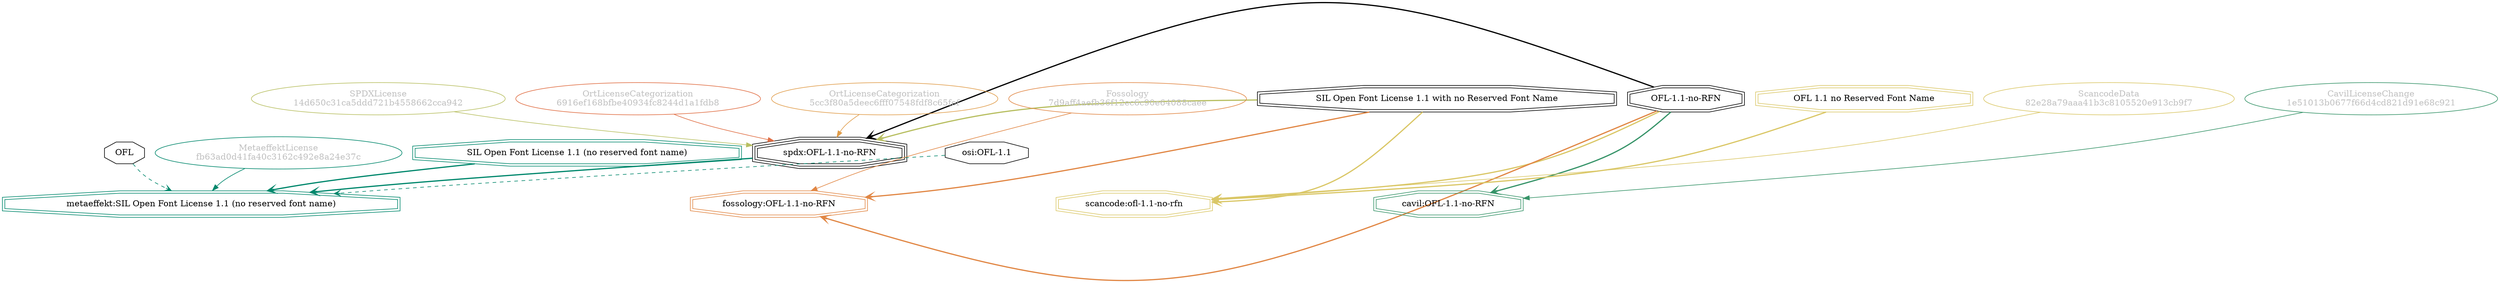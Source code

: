 strict digraph {
    node [shape=box];
    graph [splines=curved];
    3282 [label="SPDXLicense\n14d650c31ca5ddd721b4558662cca942"
         ,fontcolor=gray
         ,color="#b8bf62"
         ,fillcolor="beige;1"
         ,shape=ellipse];
    3283 [label="spdx:OFL-1.1-no-RFN"
         ,shape=tripleoctagon];
    3284 [label="OFL-1.1-no-RFN"
         ,shape=doubleoctagon];
    3285 [label="SIL Open Font License 1.1 with no Reserved Font Name"
         ,shape=doubleoctagon];
    5218 [label="osi:OFL-1.1"
         ,shape=octagon];
    8235 [label=OFL,shape=octagon];
    21146 [label="ScancodeData\n82e28a79aaa41b3c8105520e913cb9f7"
          ,fontcolor=gray
          ,color="#dac767"
          ,fillcolor="beige;1"
          ,shape=ellipse];
    21147 [label="scancode:ofl-1.1-no-rfn"
          ,color="#dac767"
          ,shape=doubleoctagon];
    21148 [label="OFL 1.1 no Reserved Font Name"
          ,color="#dac767"
          ,shape=doubleoctagon];
    28147 [label="Fossology\n7d9aff4aefb36f12ec6c90e64088caee"
          ,fontcolor=gray
          ,color="#e18745"
          ,fillcolor="beige;1"
          ,shape=ellipse];
    28148 [label="fossology:OFL-1.1-no-RFN"
          ,color="#e18745"
          ,shape=doubleoctagon];
    35124 [label="OrtLicenseCategorization\n6916ef168bfbe40934fc8244d1a1fdb8"
          ,fontcolor=gray
          ,color="#e06f45"
          ,fillcolor="beige;1"
          ,shape=ellipse];
    36229 [label="OrtLicenseCategorization\n5cc3f80a5deec6fff07548fdf8c65fef"
          ,fontcolor=gray
          ,color="#e09d4b"
          ,fillcolor="beige;1"
          ,shape=ellipse];
    37307 [label="CavilLicenseChange\n1e51013b0677f66d4cd821d91e68c921"
          ,fontcolor=gray
          ,color="#379469"
          ,fillcolor="beige;1"
          ,shape=ellipse];
    37308 [label="cavil:OFL-1.1-no-RFN"
          ,color="#379469"
          ,shape=doubleoctagon];
    48489 [label="MetaeffektLicense\nfb63ad0d41fa40c3162c492e8a24e37c"
          ,fontcolor=gray
          ,color="#00876c"
          ,fillcolor="beige;1"
          ,shape=ellipse];
    48490 [label="metaeffekt:SIL Open Font License 1.1 (no reserved font name)"
          ,color="#00876c"
          ,shape=doubleoctagon];
    48491 [label="SIL Open Font License 1.1 (no reserved font name)"
          ,color="#00876c"
          ,shape=doubleoctagon];
    3282 -> 3283 [weight=0.5
                 ,color="#b8bf62"];
    3283 -> 48490 [style=bold
                  ,arrowhead=vee
                  ,weight=0.7
                  ,color="#00876c"];
    3284 -> 3283 [style=bold
                 ,arrowhead=vee
                 ,weight=0.7];
    3284 -> 21147 [style=bold
                  ,arrowhead=vee
                  ,weight=0.7
                  ,color="#dac767"];
    3284 -> 28148 [style=bold
                  ,arrowhead=vee
                  ,weight=0.7
                  ,color="#e18745"];
    3284 -> 37308 [style=bold
                  ,arrowhead=vee
                  ,weight=0.7
                  ,color="#379469"];
    3284 -> 37308 [style=bold
                  ,arrowhead=vee
                  ,weight=0.7
                  ,color="#379469"];
    3285 -> 3283 [style=bold
                 ,arrowhead=vee
                 ,weight=0.7
                 ,color="#b8bf62"];
    3285 -> 21147 [style=bold
                  ,arrowhead=vee
                  ,weight=0.7
                  ,color="#dac767"];
    3285 -> 28148 [style=bold
                  ,arrowhead=vee
                  ,weight=0.7
                  ,color="#e18745"];
    5218 -> 48490 [style=dashed
                  ,arrowhead=vee
                  ,weight=0.5
                  ,color="#00876c"];
    8235 -> 48490 [style=dashed
                  ,arrowhead=vee
                  ,weight=0.5
                  ,color="#00876c"];
    21146 -> 21147 [weight=0.5
                   ,color="#dac767"];
    21148 -> 21147 [style=bold
                   ,arrowhead=vee
                   ,weight=0.7
                   ,color="#dac767"];
    28147 -> 28148 [weight=0.5
                   ,color="#e18745"];
    35124 -> 3283 [weight=0.5
                  ,color="#e06f45"];
    36229 -> 3283 [weight=0.5
                  ,color="#e09d4b"];
    37307 -> 37308 [weight=0.5
                   ,color="#379469"];
    48489 -> 48490 [weight=0.5
                   ,color="#00876c"];
    48491 -> 48490 [style=bold
                   ,arrowhead=vee
                   ,weight=0.7
                   ,color="#00876c"];
}
